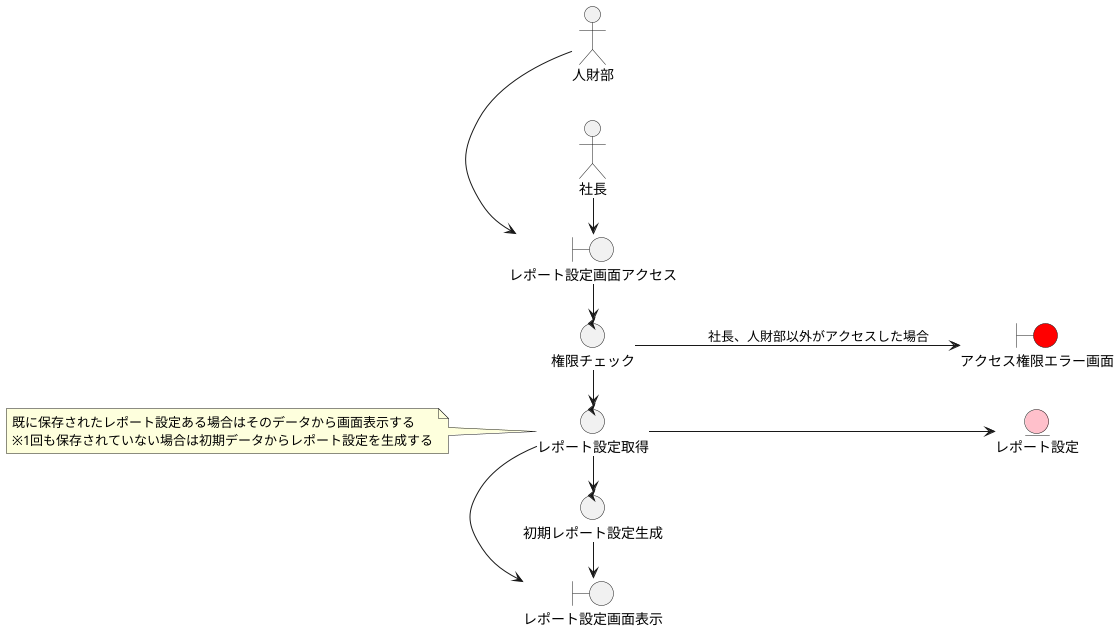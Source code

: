 @startuml

left to right direction

'アクター
actor 人財部
actor 社長


'バウンダリ
boundary レポート設定画面アクセス 
boundary レポート設定画面表示
boundary アクセス権限エラー画面 #red

'コントロール
control 権限チェック
control レポート設定取得
note left of レポート設定取得
既に保存されたレポート設定ある場合はそのデータから画面表示する
※1回も保存されていない場合は初期データからレポート設定を生成する
end note
control 初期レポート設定生成

'エンティティ
entity レポート設定 #pink

'処理概要
人財部 -> レポート設定画面アクセス
社長 -> レポート設定画面アクセス
レポート設定画面アクセス -> 権限チェック
権限チェック -> レポート設定取得
権限チェック --> アクセス権限エラー画面 : 社長、人財部以外がアクセスした場合
レポート設定取得 --> レポート設定
レポート設定取得 -> レポート設定画面表示
レポート設定取得 -> 初期レポート設定生成
初期レポート設定生成 -> レポート設定画面表示



@enduml